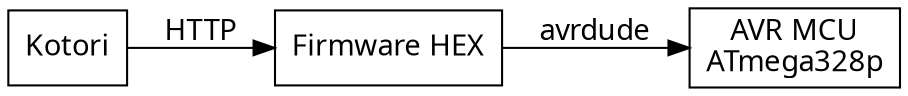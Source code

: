 // Hiveeyes Firmware Builder
digraph hiveeyes_firmware {

    // Options
    rankdir=LR;
    ranksep=0.5;

    // Style
    //graph [splines=ortho];
    node [pin=true, shape="box", fontname="Verdana"];
    edge [fontname="Verdana"];

    // Graph nodes represent system components
    "kotori"        [label="Kotori"];
    "firmware"      [label="Firmware HEX"];
    "avr"           [label="AVR MCU\nATmega328p"];

    // Graph edges represent communication paths
    "kotori"        -> "firmware"       [label="HTTP"];
    "firmware"      -> "avr"            [label="avrdude"];

}
